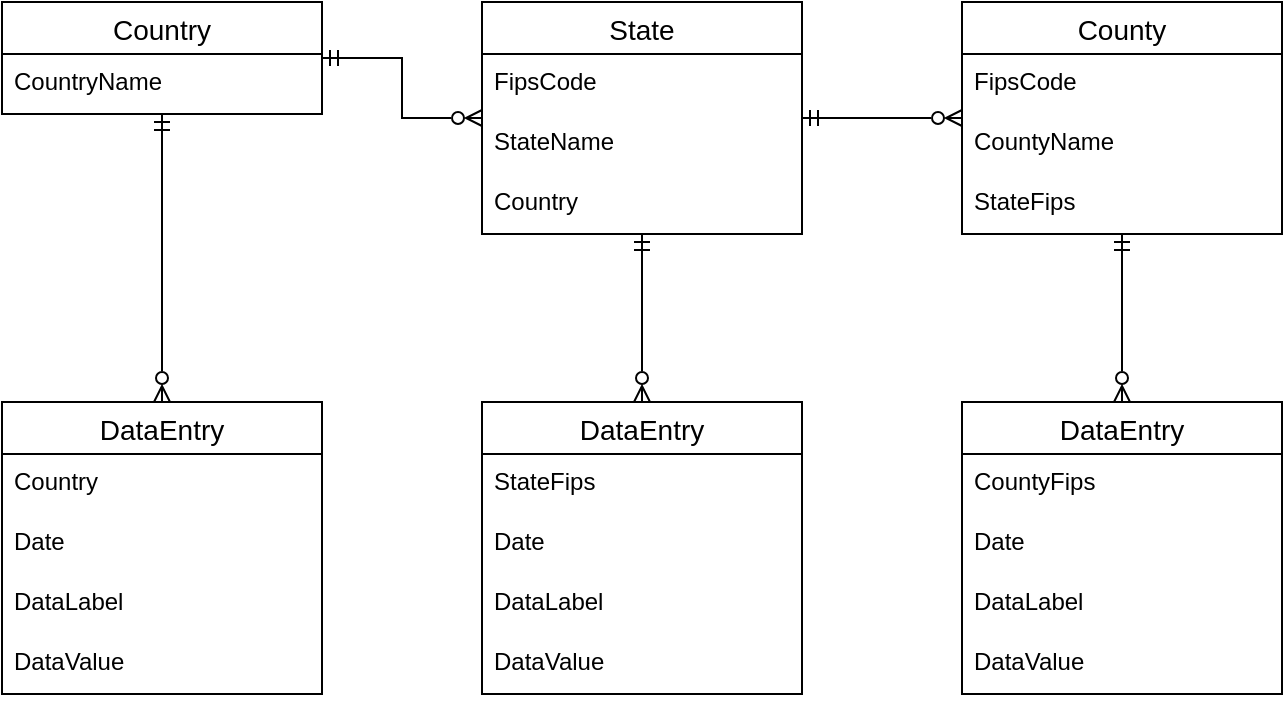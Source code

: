 <mxfile version="15.4.0" type="device"><diagram id="3YH0XLdzkx8KZmpzLlyQ" name="Page-1"><mxGraphModel dx="835" dy="506" grid="1" gridSize="10" guides="1" tooltips="1" connect="1" arrows="1" fold="1" page="1" pageScale="1" pageWidth="900" pageHeight="1600" math="0" shadow="0"><root><mxCell id="0"/><mxCell id="1" parent="0"/><mxCell id="nERzGypJJPE0DOTIM0iv-51" style="edgeStyle=orthogonalEdgeStyle;rounded=0;orthogonalLoop=1;jettySize=auto;html=1;startArrow=ERmandOne;startFill=0;endArrow=ERzeroToMany;endFill=0;" edge="1" parent="1" source="nERzGypJJPE0DOTIM0iv-23" target="nERzGypJJPE0DOTIM0iv-27"><mxGeometry relative="1" as="geometry"/></mxCell><mxCell id="nERzGypJJPE0DOTIM0iv-58" style="edgeStyle=orthogonalEdgeStyle;rounded=0;orthogonalLoop=1;jettySize=auto;html=1;startArrow=ERmandOne;startFill=0;endArrow=ERzeroToMany;endFill=0;" edge="1" parent="1" source="nERzGypJJPE0DOTIM0iv-23" target="nERzGypJJPE0DOTIM0iv-45"><mxGeometry relative="1" as="geometry"/></mxCell><mxCell id="nERzGypJJPE0DOTIM0iv-23" value="Country" style="swimlane;fontStyle=0;childLayout=stackLayout;horizontal=1;startSize=26;horizontalStack=0;resizeParent=1;resizeParentMax=0;resizeLast=0;collapsible=1;marginBottom=0;align=center;fontSize=14;" vertex="1" parent="1"><mxGeometry x="80" y="80" width="160" height="56" as="geometry"/></mxCell><mxCell id="nERzGypJJPE0DOTIM0iv-24" value="CountryName" style="text;strokeColor=none;fillColor=none;spacingLeft=4;spacingRight=4;overflow=hidden;rotatable=0;points=[[0,0.5],[1,0.5]];portConstraint=eastwest;fontSize=12;" vertex="1" parent="nERzGypJJPE0DOTIM0iv-23"><mxGeometry y="26" width="160" height="30" as="geometry"/></mxCell><mxCell id="nERzGypJJPE0DOTIM0iv-52" style="edgeStyle=orthogonalEdgeStyle;rounded=0;orthogonalLoop=1;jettySize=auto;html=1;startArrow=ERmandOne;startFill=0;endArrow=ERzeroToMany;endFill=0;" edge="1" parent="1" source="nERzGypJJPE0DOTIM0iv-27" target="nERzGypJJPE0DOTIM0iv-32"><mxGeometry relative="1" as="geometry"/></mxCell><mxCell id="nERzGypJJPE0DOTIM0iv-63" style="edgeStyle=orthogonalEdgeStyle;rounded=0;orthogonalLoop=1;jettySize=auto;html=1;startArrow=ERmandOne;startFill=0;endArrow=ERzeroToMany;endFill=0;" edge="1" parent="1" source="nERzGypJJPE0DOTIM0iv-27" target="nERzGypJJPE0DOTIM0iv-59"><mxGeometry relative="1" as="geometry"/></mxCell><mxCell id="nERzGypJJPE0DOTIM0iv-27" value="State" style="swimlane;fontStyle=0;childLayout=stackLayout;horizontal=1;startSize=26;horizontalStack=0;resizeParent=1;resizeParentMax=0;resizeLast=0;collapsible=1;marginBottom=0;align=center;fontSize=14;" vertex="1" parent="1"><mxGeometry x="320" y="80" width="160" height="116" as="geometry"/></mxCell><mxCell id="nERzGypJJPE0DOTIM0iv-31" value="FipsCode" style="text;strokeColor=none;fillColor=none;spacingLeft=4;spacingRight=4;overflow=hidden;rotatable=0;points=[[0,0.5],[1,0.5]];portConstraint=eastwest;fontSize=12;" vertex="1" parent="nERzGypJJPE0DOTIM0iv-27"><mxGeometry y="26" width="160" height="30" as="geometry"/></mxCell><mxCell id="nERzGypJJPE0DOTIM0iv-28" value="StateName" style="text;strokeColor=none;fillColor=none;spacingLeft=4;spacingRight=4;overflow=hidden;rotatable=0;points=[[0,0.5],[1,0.5]];portConstraint=eastwest;fontSize=12;" vertex="1" parent="nERzGypJJPE0DOTIM0iv-27"><mxGeometry y="56" width="160" height="30" as="geometry"/></mxCell><mxCell id="nERzGypJJPE0DOTIM0iv-35" value="Country" style="text;strokeColor=none;fillColor=none;spacingLeft=4;spacingRight=4;overflow=hidden;rotatable=0;points=[[0,0.5],[1,0.5]];portConstraint=eastwest;fontSize=12;" vertex="1" parent="nERzGypJJPE0DOTIM0iv-27"><mxGeometry y="86" width="160" height="30" as="geometry"/></mxCell><mxCell id="nERzGypJJPE0DOTIM0iv-68" style="edgeStyle=orthogonalEdgeStyle;rounded=0;orthogonalLoop=1;jettySize=auto;html=1;startArrow=ERmandOne;startFill=0;endArrow=ERzeroToMany;endFill=0;" edge="1" parent="1" source="nERzGypJJPE0DOTIM0iv-32" target="nERzGypJJPE0DOTIM0iv-64"><mxGeometry relative="1" as="geometry"/></mxCell><mxCell id="nERzGypJJPE0DOTIM0iv-32" value="County" style="swimlane;fontStyle=0;childLayout=stackLayout;horizontal=1;startSize=26;horizontalStack=0;resizeParent=1;resizeParentMax=0;resizeLast=0;collapsible=1;marginBottom=0;align=center;fontSize=14;" vertex="1" parent="1"><mxGeometry x="560" y="80" width="160" height="116" as="geometry"/></mxCell><mxCell id="nERzGypJJPE0DOTIM0iv-34" value="FipsCode" style="text;strokeColor=none;fillColor=none;spacingLeft=4;spacingRight=4;overflow=hidden;rotatable=0;points=[[0,0.5],[1,0.5]];portConstraint=eastwest;fontSize=12;" vertex="1" parent="nERzGypJJPE0DOTIM0iv-32"><mxGeometry y="26" width="160" height="30" as="geometry"/></mxCell><mxCell id="nERzGypJJPE0DOTIM0iv-33" value="CountyName" style="text;strokeColor=none;fillColor=none;spacingLeft=4;spacingRight=4;overflow=hidden;rotatable=0;points=[[0,0.5],[1,0.5]];portConstraint=eastwest;fontSize=12;" vertex="1" parent="nERzGypJJPE0DOTIM0iv-32"><mxGeometry y="56" width="160" height="30" as="geometry"/></mxCell><mxCell id="nERzGypJJPE0DOTIM0iv-36" value="StateFips" style="text;strokeColor=none;fillColor=none;spacingLeft=4;spacingRight=4;overflow=hidden;rotatable=0;points=[[0,0.5],[1,0.5]];portConstraint=eastwest;fontSize=12;" vertex="1" parent="nERzGypJJPE0DOTIM0iv-32"><mxGeometry y="86" width="160" height="30" as="geometry"/></mxCell><mxCell id="nERzGypJJPE0DOTIM0iv-45" value="DataEntry" style="swimlane;fontStyle=0;childLayout=stackLayout;horizontal=1;startSize=26;horizontalStack=0;resizeParent=1;resizeParentMax=0;resizeLast=0;collapsible=1;marginBottom=0;align=center;fontSize=14;" vertex="1" parent="1"><mxGeometry x="80" y="280" width="160" height="146" as="geometry"/></mxCell><mxCell id="nERzGypJJPE0DOTIM0iv-46" value="Country" style="text;strokeColor=none;fillColor=none;spacingLeft=4;spacingRight=4;overflow=hidden;rotatable=0;points=[[0,0.5],[1,0.5]];portConstraint=eastwest;fontSize=12;" vertex="1" parent="nERzGypJJPE0DOTIM0iv-45"><mxGeometry y="26" width="160" height="30" as="geometry"/></mxCell><mxCell id="nERzGypJJPE0DOTIM0iv-69" value="Date" style="text;strokeColor=none;fillColor=none;spacingLeft=4;spacingRight=4;overflow=hidden;rotatable=0;points=[[0,0.5],[1,0.5]];portConstraint=eastwest;fontSize=12;" vertex="1" parent="nERzGypJJPE0DOTIM0iv-45"><mxGeometry y="56" width="160" height="30" as="geometry"/></mxCell><mxCell id="nERzGypJJPE0DOTIM0iv-47" value="DataLabel" style="text;strokeColor=none;fillColor=none;spacingLeft=4;spacingRight=4;overflow=hidden;rotatable=0;points=[[0,0.5],[1,0.5]];portConstraint=eastwest;fontSize=12;" vertex="1" parent="nERzGypJJPE0DOTIM0iv-45"><mxGeometry y="86" width="160" height="30" as="geometry"/></mxCell><mxCell id="nERzGypJJPE0DOTIM0iv-48" value="DataValue" style="text;strokeColor=none;fillColor=none;spacingLeft=4;spacingRight=4;overflow=hidden;rotatable=0;points=[[0,0.5],[1,0.5]];portConstraint=eastwest;fontSize=12;" vertex="1" parent="nERzGypJJPE0DOTIM0iv-45"><mxGeometry y="116" width="160" height="30" as="geometry"/></mxCell><mxCell id="nERzGypJJPE0DOTIM0iv-59" value="DataEntry" style="swimlane;fontStyle=0;childLayout=stackLayout;horizontal=1;startSize=26;horizontalStack=0;resizeParent=1;resizeParentMax=0;resizeLast=0;collapsible=1;marginBottom=0;align=center;fontSize=14;" vertex="1" parent="1"><mxGeometry x="320" y="280" width="160" height="146" as="geometry"/></mxCell><mxCell id="nERzGypJJPE0DOTIM0iv-60" value="StateFips" style="text;strokeColor=none;fillColor=none;spacingLeft=4;spacingRight=4;overflow=hidden;rotatable=0;points=[[0,0.5],[1,0.5]];portConstraint=eastwest;fontSize=12;" vertex="1" parent="nERzGypJJPE0DOTIM0iv-59"><mxGeometry y="26" width="160" height="30" as="geometry"/></mxCell><mxCell id="nERzGypJJPE0DOTIM0iv-70" value="Date" style="text;strokeColor=none;fillColor=none;spacingLeft=4;spacingRight=4;overflow=hidden;rotatable=0;points=[[0,0.5],[1,0.5]];portConstraint=eastwest;fontSize=12;" vertex="1" parent="nERzGypJJPE0DOTIM0iv-59"><mxGeometry y="56" width="160" height="30" as="geometry"/></mxCell><mxCell id="nERzGypJJPE0DOTIM0iv-61" value="DataLabel" style="text;strokeColor=none;fillColor=none;spacingLeft=4;spacingRight=4;overflow=hidden;rotatable=0;points=[[0,0.5],[1,0.5]];portConstraint=eastwest;fontSize=12;" vertex="1" parent="nERzGypJJPE0DOTIM0iv-59"><mxGeometry y="86" width="160" height="30" as="geometry"/></mxCell><mxCell id="nERzGypJJPE0DOTIM0iv-62" value="DataValue" style="text;strokeColor=none;fillColor=none;spacingLeft=4;spacingRight=4;overflow=hidden;rotatable=0;points=[[0,0.5],[1,0.5]];portConstraint=eastwest;fontSize=12;" vertex="1" parent="nERzGypJJPE0DOTIM0iv-59"><mxGeometry y="116" width="160" height="30" as="geometry"/></mxCell><mxCell id="nERzGypJJPE0DOTIM0iv-64" value="DataEntry" style="swimlane;fontStyle=0;childLayout=stackLayout;horizontal=1;startSize=26;horizontalStack=0;resizeParent=1;resizeParentMax=0;resizeLast=0;collapsible=1;marginBottom=0;align=center;fontSize=14;" vertex="1" parent="1"><mxGeometry x="560" y="280" width="160" height="146" as="geometry"/></mxCell><mxCell id="nERzGypJJPE0DOTIM0iv-65" value="CountyFips" style="text;strokeColor=none;fillColor=none;spacingLeft=4;spacingRight=4;overflow=hidden;rotatable=0;points=[[0,0.5],[1,0.5]];portConstraint=eastwest;fontSize=12;" vertex="1" parent="nERzGypJJPE0DOTIM0iv-64"><mxGeometry y="26" width="160" height="30" as="geometry"/></mxCell><mxCell id="nERzGypJJPE0DOTIM0iv-71" value="Date" style="text;strokeColor=none;fillColor=none;spacingLeft=4;spacingRight=4;overflow=hidden;rotatable=0;points=[[0,0.5],[1,0.5]];portConstraint=eastwest;fontSize=12;" vertex="1" parent="nERzGypJJPE0DOTIM0iv-64"><mxGeometry y="56" width="160" height="30" as="geometry"/></mxCell><mxCell id="nERzGypJJPE0DOTIM0iv-66" value="DataLabel" style="text;strokeColor=none;fillColor=none;spacingLeft=4;spacingRight=4;overflow=hidden;rotatable=0;points=[[0,0.5],[1,0.5]];portConstraint=eastwest;fontSize=12;" vertex="1" parent="nERzGypJJPE0DOTIM0iv-64"><mxGeometry y="86" width="160" height="30" as="geometry"/></mxCell><mxCell id="nERzGypJJPE0DOTIM0iv-67" value="DataValue" style="text;strokeColor=none;fillColor=none;spacingLeft=4;spacingRight=4;overflow=hidden;rotatable=0;points=[[0,0.5],[1,0.5]];portConstraint=eastwest;fontSize=12;" vertex="1" parent="nERzGypJJPE0DOTIM0iv-64"><mxGeometry y="116" width="160" height="30" as="geometry"/></mxCell></root></mxGraphModel></diagram></mxfile>